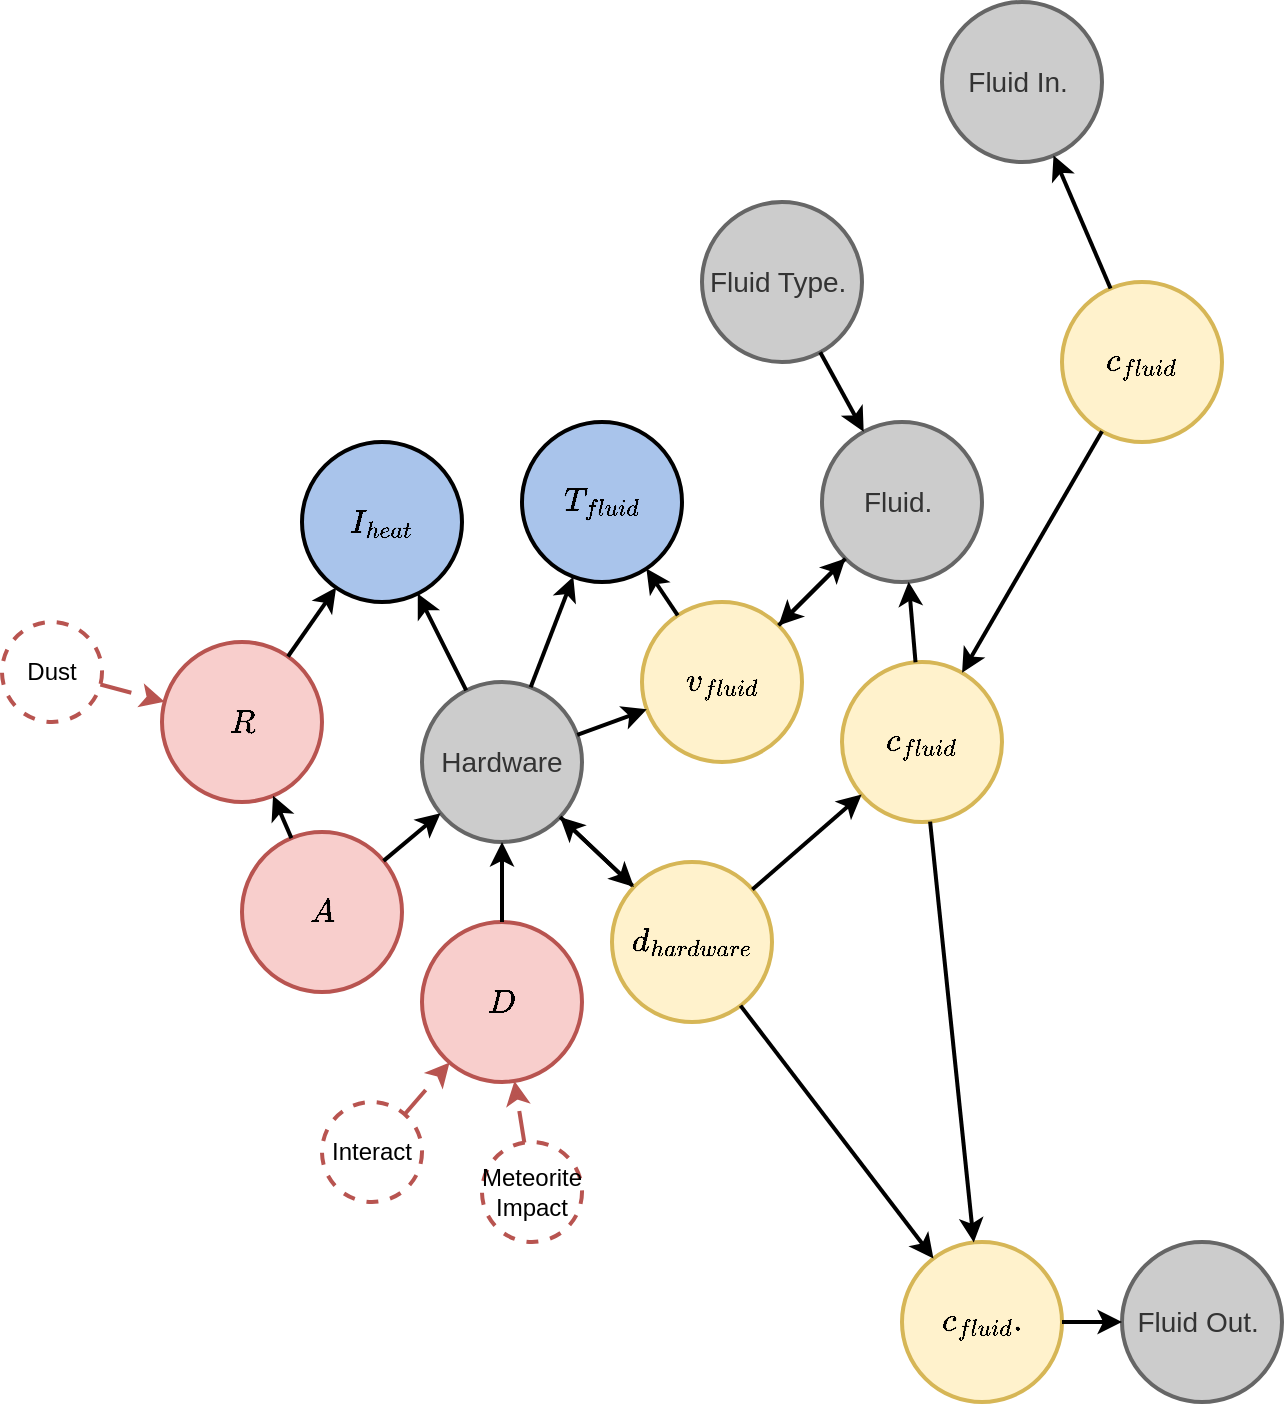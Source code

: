 <mxfile version="23.1.5" type="device" pages="2">
  <diagram name="Plumbing" id="7sMSlcKFTWAaxBciwcJ8">
    <mxGraphModel dx="-2984" dy="1785" grid="1" gridSize="10" guides="1" tooltips="1" connect="1" arrows="1" fold="1" page="1" pageScale="1" pageWidth="850" pageHeight="1100" math="1" shadow="0">
      <root>
        <mxCell id="0" />
        <mxCell id="1" parent="0" />
        <mxCell id="FftcE6DMB6aWSBSXpaDJ-1" value="&lt;font style=&quot;font-size: 14px;&quot;&gt;$$T_{fluid}$$&lt;/font&gt;" style="ellipse;whiteSpace=wrap;html=1;aspect=fixed;fillColor=#A9C4EB;strokeWidth=2;" parent="1" vertex="1">
          <mxGeometry x="4710" y="-50" width="80" height="80" as="geometry" />
        </mxCell>
        <mxCell id="FftcE6DMB6aWSBSXpaDJ-2" value="&lt;font style=&quot;font-size: 14px;&quot;&gt;Fluid.&amp;nbsp;&lt;/font&gt;" style="ellipse;whiteSpace=wrap;html=1;aspect=fixed;fillColor=#CCCCCC;strokeColor=#666666;strokeWidth=2;fontColor=#333333;" parent="1" vertex="1">
          <mxGeometry x="4860" y="-50" width="80" height="80" as="geometry" />
        </mxCell>
        <mxCell id="FftcE6DMB6aWSBSXpaDJ-4" value="&lt;font style=&quot;font-size: 14px;&quot;&gt;Hardware&lt;/font&gt;" style="ellipse;whiteSpace=wrap;html=1;aspect=fixed;fillColor=#CCCCCC;strokeColor=#666666;strokeWidth=2;fontColor=#333333;" parent="1" vertex="1">
          <mxGeometry x="4660" y="80" width="80" height="80" as="geometry" />
        </mxCell>
        <mxCell id="FftcE6DMB6aWSBSXpaDJ-5" value="&lt;font style=&quot;font-size: 14px;&quot;&gt;$$A$$&lt;/font&gt;" style="ellipse;whiteSpace=wrap;html=1;aspect=fixed;fillColor=#f8cecc;strokeColor=#b85450;strokeWidth=2;" parent="1" vertex="1">
          <mxGeometry x="4570" y="155" width="80" height="80" as="geometry" />
        </mxCell>
        <mxCell id="gaWnVtzwS3pB7L9i7UT9-1" value="" style="endArrow=classic;html=1;rounded=0;strokeWidth=2;" parent="1" source="FftcE6DMB6aWSBSXpaDJ-5" target="FftcE6DMB6aWSBSXpaDJ-4" edge="1">
          <mxGeometry width="50" height="50" relative="1" as="geometry">
            <mxPoint x="4275" y="47" as="sourcePoint" />
            <mxPoint x="4310" y="78" as="targetPoint" />
          </mxGeometry>
        </mxCell>
        <mxCell id="gaWnVtzwS3pB7L9i7UT9-2" value="" style="endArrow=classic;html=1;rounded=0;strokeWidth=2;" parent="1" source="gaWnVtzwS3pB7L9i7UT9-26" target="FftcE6DMB6aWSBSXpaDJ-4" edge="1">
          <mxGeometry width="50" height="50" relative="1" as="geometry">
            <mxPoint x="4753.519" y="180.021" as="sourcePoint" />
            <mxPoint x="4644" y="123" as="targetPoint" />
          </mxGeometry>
        </mxCell>
        <mxCell id="gaWnVtzwS3pB7L9i7UT9-3" value="" style="endArrow=classic;html=1;rounded=0;strokeWidth=2;" parent="1" source="FftcE6DMB6aWSBSXpaDJ-4" target="FftcE6DMB6aWSBSXpaDJ-1" edge="1">
          <mxGeometry width="50" height="50" relative="1" as="geometry">
            <mxPoint x="4620" y="194" as="sourcePoint" />
            <mxPoint x="4650" y="167" as="targetPoint" />
          </mxGeometry>
        </mxCell>
        <mxCell id="gaWnVtzwS3pB7L9i7UT9-6" value="&lt;font style=&quot;font-size: 12px;&quot;&gt;Meteorite Impact&lt;/font&gt;" style="ellipse;whiteSpace=wrap;html=1;aspect=fixed;strokeWidth=2;strokeColor=#b85450;fillColor=#ffffff;dashed=1;" parent="1" vertex="1">
          <mxGeometry x="4690" y="310" width="50" height="50" as="geometry" />
        </mxCell>
        <mxCell id="gaWnVtzwS3pB7L9i7UT9-7" value="Interact" style="ellipse;whiteSpace=wrap;html=1;aspect=fixed;strokeWidth=2;strokeColor=#b85450;fillColor=#ffffff;dashed=1;" parent="1" vertex="1">
          <mxGeometry x="4610" y="290" width="50" height="50" as="geometry" />
        </mxCell>
        <mxCell id="gaWnVtzwS3pB7L9i7UT9-8" value="&lt;font style=&quot;font-size: 12px;&quot;&gt;Dust&lt;/font&gt;" style="ellipse;whiteSpace=wrap;html=1;aspect=fixed;strokeWidth=2;strokeColor=#b85450;fillColor=#ffffff;dashed=1;" parent="1" vertex="1">
          <mxGeometry x="4450" y="50" width="50" height="50" as="geometry" />
        </mxCell>
        <mxCell id="gaWnVtzwS3pB7L9i7UT9-9" value="" style="endArrow=classic;html=1;rounded=0;strokeColor=#B85450;dashed=1;dashPattern=8 8;strokeWidth=2;" parent="1" source="gaWnVtzwS3pB7L9i7UT9-6" target="82Ks-iE40AwPT6a_b118-1" edge="1">
          <mxGeometry width="50" height="50" relative="1" as="geometry">
            <mxPoint x="4490" y="290" as="sourcePoint" />
            <mxPoint x="4753.535" y="239.994" as="targetPoint" />
          </mxGeometry>
        </mxCell>
        <mxCell id="gaWnVtzwS3pB7L9i7UT9-10" value="" style="endArrow=classic;html=1;rounded=0;strokeColor=#B85450;dashed=1;dashPattern=8 8;strokeWidth=2;" parent="1" source="gaWnVtzwS3pB7L9i7UT9-8" target="gaWnVtzwS3pB7L9i7UT9-12" edge="1">
          <mxGeometry width="50" height="50" relative="1" as="geometry">
            <mxPoint x="4380" y="273" as="sourcePoint" />
            <mxPoint x="4406" y="250" as="targetPoint" />
          </mxGeometry>
        </mxCell>
        <mxCell id="gaWnVtzwS3pB7L9i7UT9-12" value="&lt;font style=&quot;font-size: 14px;&quot;&gt;$$R$$&lt;/font&gt;" style="ellipse;whiteSpace=wrap;html=1;aspect=fixed;fillColor=#f8cecc;strokeColor=#b85450;strokeWidth=2;" parent="1" vertex="1">
          <mxGeometry x="4530" y="60" width="80" height="80" as="geometry" />
        </mxCell>
        <mxCell id="gaWnVtzwS3pB7L9i7UT9-13" value="" style="endArrow=classic;html=1;rounded=0;strokeColor=#B85450;dashed=1;dashPattern=8 8;strokeWidth=2;" parent="1" source="gaWnVtzwS3pB7L9i7UT9-7" target="82Ks-iE40AwPT6a_b118-1" edge="1">
          <mxGeometry width="50" height="50" relative="1" as="geometry">
            <mxPoint x="4159" y="121" as="sourcePoint" />
            <mxPoint x="4781.903" y="249.955" as="targetPoint" />
          </mxGeometry>
        </mxCell>
        <mxCell id="gaWnVtzwS3pB7L9i7UT9-19" value="&lt;font style=&quot;font-size: 14px;&quot;&gt;Fluid Out.&amp;nbsp;&lt;/font&gt;" style="ellipse;whiteSpace=wrap;html=1;aspect=fixed;fillColor=#CCCCCC;strokeColor=#666666;strokeWidth=2;fontColor=#333333;" parent="1" vertex="1">
          <mxGeometry x="5010" y="360" width="80" height="80" as="geometry" />
        </mxCell>
        <mxCell id="gaWnVtzwS3pB7L9i7UT9-22" value="&lt;font style=&quot;font-size: 14px;&quot;&gt;$$I_{heat}$$&lt;/font&gt;" style="ellipse;whiteSpace=wrap;html=1;aspect=fixed;fillColor=#A9C4EB;strokeWidth=2;" parent="1" vertex="1">
          <mxGeometry x="4600" y="-40" width="80" height="80" as="geometry" />
        </mxCell>
        <mxCell id="gaWnVtzwS3pB7L9i7UT9-23" value="" style="endArrow=classic;html=1;rounded=0;strokeWidth=2;" parent="1" source="FftcE6DMB6aWSBSXpaDJ-4" target="gaWnVtzwS3pB7L9i7UT9-22" edge="1">
          <mxGeometry width="50" height="50" relative="1" as="geometry">
            <mxPoint x="4698" y="104" as="sourcePoint" />
            <mxPoint x="4732" y="36" as="targetPoint" />
          </mxGeometry>
        </mxCell>
        <mxCell id="gaWnVtzwS3pB7L9i7UT9-24" value="" style="endArrow=classic;html=1;rounded=0;strokeWidth=2;" parent="1" source="FftcE6DMB6aWSBSXpaDJ-5" target="gaWnVtzwS3pB7L9i7UT9-12" edge="1">
          <mxGeometry width="50" height="50" relative="1" as="geometry">
            <mxPoint x="4749" y="195" as="sourcePoint" />
            <mxPoint x="4711" y="165" as="targetPoint" />
          </mxGeometry>
        </mxCell>
        <mxCell id="gaWnVtzwS3pB7L9i7UT9-25" value="" style="endArrow=classic;html=1;rounded=0;strokeWidth=2;" parent="1" source="gaWnVtzwS3pB7L9i7UT9-12" target="gaWnVtzwS3pB7L9i7UT9-22" edge="1">
          <mxGeometry width="50" height="50" relative="1" as="geometry">
            <mxPoint x="4744" y="238" as="sourcePoint" />
            <mxPoint x="4716" y="252" as="targetPoint" />
          </mxGeometry>
        </mxCell>
        <mxCell id="gaWnVtzwS3pB7L9i7UT9-26" value="&lt;font style=&quot;font-size: 14px;&quot;&gt;$$d_{hardware}$$&lt;/font&gt;" style="ellipse;whiteSpace=wrap;html=1;aspect=fixed;strokeWidth=2;strokeColor=#d6b656;fillColor=#fff2cc;direction=south;rotation=0;" parent="1" vertex="1">
          <mxGeometry x="4755" y="170" width="80" height="80" as="geometry" />
        </mxCell>
        <mxCell id="gaWnVtzwS3pB7L9i7UT9-27" value="&lt;font style=&quot;font-size: 14px;&quot;&gt;$$c_{fluid}$$&lt;/font&gt;" style="ellipse;whiteSpace=wrap;html=1;aspect=fixed;strokeWidth=2;strokeColor=#d6b656;fillColor=#fff2cc;direction=south;rotation=0;" parent="1" vertex="1">
          <mxGeometry x="4870" y="70" width="80" height="80" as="geometry" />
        </mxCell>
        <mxCell id="gaWnVtzwS3pB7L9i7UT9-28" value="" style="endArrow=classic;html=1;rounded=0;strokeWidth=2;" parent="1" source="gaWnVtzwS3pB7L9i7UT9-27" target="FftcE6DMB6aWSBSXpaDJ-2" edge="1">
          <mxGeometry width="50" height="50" relative="1" as="geometry">
            <mxPoint x="4764" y="190" as="sourcePoint" />
            <mxPoint x="4737" y="160" as="targetPoint" />
          </mxGeometry>
        </mxCell>
        <mxCell id="gaWnVtzwS3pB7L9i7UT9-29" value="&lt;font style=&quot;font-size: 14px;&quot;&gt;$$c_{fluid}.$$&lt;/font&gt;" style="ellipse;whiteSpace=wrap;html=1;aspect=fixed;strokeWidth=2;strokeColor=#d6b656;fillColor=#fff2cc;direction=south;rotation=0;" parent="1" vertex="1">
          <mxGeometry x="4900" y="360" width="80" height="80" as="geometry" />
        </mxCell>
        <mxCell id="gaWnVtzwS3pB7L9i7UT9-31" value="&lt;font style=&quot;font-size: 14px;&quot;&gt;$$v_{fluid}$$&lt;/font&gt;" style="ellipse;whiteSpace=wrap;html=1;aspect=fixed;strokeWidth=2;strokeColor=#d6b656;fillColor=#fff2cc;direction=south;rotation=0;" parent="1" vertex="1">
          <mxGeometry x="4770" y="40" width="80" height="80" as="geometry" />
        </mxCell>
        <mxCell id="gaWnVtzwS3pB7L9i7UT9-32" value="" style="endArrow=classic;html=1;rounded=0;strokeWidth=2;" parent="1" source="gaWnVtzwS3pB7L9i7UT9-31" target="FftcE6DMB6aWSBSXpaDJ-1" edge="1">
          <mxGeometry width="50" height="50" relative="1" as="geometry">
            <mxPoint x="4858" y="86" as="sourcePoint" />
            <mxPoint x="4892" y="74" as="targetPoint" />
          </mxGeometry>
        </mxCell>
        <mxCell id="gaWnVtzwS3pB7L9i7UT9-33" value="" style="endArrow=classic;html=1;rounded=0;strokeWidth=2;" parent="1" source="gaWnVtzwS3pB7L9i7UT9-26" target="gaWnVtzwS3pB7L9i7UT9-29" edge="1">
          <mxGeometry width="50" height="50" relative="1" as="geometry">
            <mxPoint x="4764" y="190" as="sourcePoint" />
            <mxPoint x="4737" y="160" as="targetPoint" />
          </mxGeometry>
        </mxCell>
        <mxCell id="gaWnVtzwS3pB7L9i7UT9-34" value="" style="endArrow=classic;html=1;rounded=0;strokeWidth=2;" parent="1" source="gaWnVtzwS3pB7L9i7UT9-29" target="gaWnVtzwS3pB7L9i7UT9-19" edge="1">
          <mxGeometry width="50" height="50" relative="1" as="geometry">
            <mxPoint x="4821" y="245" as="sourcePoint" />
            <mxPoint x="4969" y="365" as="targetPoint" />
          </mxGeometry>
        </mxCell>
        <mxCell id="gaWnVtzwS3pB7L9i7UT9-35" value="&lt;span style=&quot;font-size: 14px;&quot;&gt;Fluid Type.&amp;nbsp;&lt;/span&gt;" style="ellipse;whiteSpace=wrap;html=1;aspect=fixed;fillColor=#CCCCCC;strokeColor=#666666;strokeWidth=2;fontColor=#333333;" parent="1" vertex="1">
          <mxGeometry x="4800" y="-160" width="80" height="80" as="geometry" />
        </mxCell>
        <mxCell id="gaWnVtzwS3pB7L9i7UT9-36" value="" style="endArrow=classic;html=1;rounded=0;strokeWidth=2;" parent="1" source="gaWnVtzwS3pB7L9i7UT9-35" target="FftcE6DMB6aWSBSXpaDJ-2" edge="1">
          <mxGeometry width="50" height="50" relative="1" as="geometry">
            <mxPoint x="4858" y="86" as="sourcePoint" />
            <mxPoint x="4892" y="74" as="targetPoint" />
          </mxGeometry>
        </mxCell>
        <mxCell id="gaWnVtzwS3pB7L9i7UT9-37" value="&lt;font style=&quot;font-size: 14px;&quot;&gt;Fluid In.&amp;nbsp;&lt;/font&gt;" style="ellipse;whiteSpace=wrap;html=1;aspect=fixed;fillColor=#CCCCCC;strokeColor=#666666;strokeWidth=2;fontColor=#333333;" parent="1" vertex="1">
          <mxGeometry x="4920" y="-260" width="80" height="80" as="geometry" />
        </mxCell>
        <mxCell id="gaWnVtzwS3pB7L9i7UT9-38" value="" style="endArrow=classic;html=1;rounded=0;strokeWidth=2;" parent="1" source="FftcE6DMB6aWSBSXpaDJ-4" target="gaWnVtzwS3pB7L9i7UT9-31" edge="1">
          <mxGeometry width="50" height="50" relative="1" as="geometry">
            <mxPoint x="4764" y="190" as="sourcePoint" />
            <mxPoint x="4737" y="160" as="targetPoint" />
          </mxGeometry>
        </mxCell>
        <mxCell id="gaWnVtzwS3pB7L9i7UT9-39" value="" style="endArrow=classic;html=1;rounded=0;strokeWidth=2;" parent="1" source="gaWnVtzwS3pB7L9i7UT9-27" target="gaWnVtzwS3pB7L9i7UT9-29" edge="1">
          <mxGeometry width="50" height="50" relative="1" as="geometry">
            <mxPoint x="4812" y="253" as="sourcePoint" />
            <mxPoint x="4908" y="397" as="targetPoint" />
          </mxGeometry>
        </mxCell>
        <mxCell id="gaWnVtzwS3pB7L9i7UT9-40" value="" style="endArrow=classic;html=1;rounded=0;strokeWidth=2;" parent="1" source="gaWnVtzwS3pB7L9i7UT9-26" target="gaWnVtzwS3pB7L9i7UT9-27" edge="1">
          <mxGeometry width="50" height="50" relative="1" as="geometry">
            <mxPoint x="4812" y="253" as="sourcePoint" />
            <mxPoint x="4908" y="397" as="targetPoint" />
          </mxGeometry>
        </mxCell>
        <mxCell id="gaWnVtzwS3pB7L9i7UT9-44" value="" style="endArrow=classic;html=1;rounded=0;strokeWidth=2;" parent="1" source="gaWnVtzwS3pB7L9i7UT9-31" target="FftcE6DMB6aWSBSXpaDJ-2" edge="1">
          <mxGeometry width="50" height="50" relative="1" as="geometry">
            <mxPoint x="4825" y="201" as="sourcePoint" />
            <mxPoint x="4935" y="139" as="targetPoint" />
          </mxGeometry>
        </mxCell>
        <mxCell id="gaWnVtzwS3pB7L9i7UT9-45" value="" style="endArrow=classic;html=1;rounded=0;strokeWidth=2;" parent="1" source="FftcE6DMB6aWSBSXpaDJ-2" target="gaWnVtzwS3pB7L9i7UT9-31" edge="1">
          <mxGeometry width="50" height="50" relative="1" as="geometry">
            <mxPoint x="4891" y="60" as="sourcePoint" />
            <mxPoint x="4929" y="30" as="targetPoint" />
          </mxGeometry>
        </mxCell>
        <mxCell id="gaWnVtzwS3pB7L9i7UT9-46" value="&lt;font style=&quot;font-size: 14px;&quot;&gt;$$c_{fluid}$$&lt;/font&gt;" style="ellipse;whiteSpace=wrap;html=1;aspect=fixed;strokeWidth=2;strokeColor=#d6b656;fillColor=#fff2cc;direction=south;rotation=0;" parent="1" vertex="1">
          <mxGeometry x="4980" y="-120" width="80" height="80" as="geometry" />
        </mxCell>
        <mxCell id="gaWnVtzwS3pB7L9i7UT9-47" value="" style="endArrow=classic;html=1;rounded=0;strokeWidth=2;" parent="1" source="gaWnVtzwS3pB7L9i7UT9-46" target="gaWnVtzwS3pB7L9i7UT9-37" edge="1">
          <mxGeometry width="50" height="50" relative="1" as="geometry">
            <mxPoint x="5026" y="48" as="sourcePoint" />
            <mxPoint x="4994" y="27" as="targetPoint" />
          </mxGeometry>
        </mxCell>
        <mxCell id="gaWnVtzwS3pB7L9i7UT9-48" value="" style="endArrow=classic;html=1;rounded=0;strokeWidth=2;" parent="1" source="gaWnVtzwS3pB7L9i7UT9-46" target="gaWnVtzwS3pB7L9i7UT9-27" edge="1">
          <mxGeometry width="50" height="50" relative="1" as="geometry">
            <mxPoint x="5026" y="48" as="sourcePoint" />
            <mxPoint x="4994" y="27" as="targetPoint" />
          </mxGeometry>
        </mxCell>
        <mxCell id="82Ks-iE40AwPT6a_b118-1" value="&lt;font style=&quot;font-size: 14px;&quot;&gt;$$D$$&lt;/font&gt;" style="ellipse;whiteSpace=wrap;html=1;aspect=fixed;fillColor=#f8cecc;strokeColor=#b85450;strokeWidth=2;" parent="1" vertex="1">
          <mxGeometry x="4660" y="200" width="80" height="80" as="geometry" />
        </mxCell>
        <mxCell id="82Ks-iE40AwPT6a_b118-2" value="" style="endArrow=classic;html=1;rounded=0;strokeWidth=2;" parent="1" source="82Ks-iE40AwPT6a_b118-1" target="FftcE6DMB6aWSBSXpaDJ-4" edge="1">
          <mxGeometry width="50" height="50" relative="1" as="geometry">
            <mxPoint x="4651" y="179" as="sourcePoint" />
            <mxPoint x="4679" y="156" as="targetPoint" />
          </mxGeometry>
        </mxCell>
        <mxCell id="82Ks-iE40AwPT6a_b118-3" value="" style="endArrow=classic;html=1;rounded=0;strokeWidth=2;" parent="1" source="FftcE6DMB6aWSBSXpaDJ-4" target="gaWnVtzwS3pB7L9i7UT9-26" edge="1">
          <mxGeometry width="50" height="50" relative="1" as="geometry">
            <mxPoint x="4776" y="192" as="sourcePoint" />
            <mxPoint x="4739" y="158" as="targetPoint" />
          </mxGeometry>
        </mxCell>
      </root>
    </mxGraphModel>
  </diagram>
  <diagram id="TJVPVDD8ljnrVTAaZ7XX" name="Plumbing - C">
    <mxGraphModel dx="-2134" dy="1785" grid="1" gridSize="10" guides="1" tooltips="1" connect="1" arrows="1" fold="1" page="1" pageScale="1" pageWidth="850" pageHeight="1100" math="1" shadow="0">
      <root>
        <mxCell id="0" />
        <mxCell id="1" parent="0" />
        <mxCell id="kQ5ZEiQ54QHS7l4SqL9H-1" value="" style="ellipse;whiteSpace=wrap;html=1;strokeWidth=3;" parent="1" vertex="1">
          <mxGeometry x="4762" y="-765" width="320" height="320" as="geometry" />
        </mxCell>
        <mxCell id="3dpQ6wxOrRNcBmXLxJ7D-8" value="" style="ellipse;whiteSpace=wrap;html=1;strokeWidth=3;" parent="1" vertex="1">
          <mxGeometry x="4720" y="-300" width="340" height="180" as="geometry" />
        </mxCell>
        <mxCell id="3dpQ6wxOrRNcBmXLxJ7D-4" value="" style="ellipse;whiteSpace=wrap;html=1;strokeWidth=3;" parent="1" vertex="1">
          <mxGeometry x="4760" y="-1040" width="260" height="190" as="geometry" />
        </mxCell>
        <mxCell id="3dpQ6wxOrRNcBmXLxJ7D-1" value="" style="ellipse;whiteSpace=wrap;html=1;strokeWidth=3;" parent="1" vertex="1">
          <mxGeometry x="4298.7" y="-820" width="481.3" height="492" as="geometry" />
        </mxCell>
        <mxCell id="UziSTNWapcWcfhFmcW15-1" value="&lt;div style=&quot;text-align: center;&quot;&gt;&lt;font style=&quot;font-size: 48px;&quot;&gt;Plumbing and Elements&amp;nbsp;&lt;/font&gt;&lt;/div&gt;" style="text;whiteSpace=wrap;html=1;fillColor=none;" parent="1" vertex="1">
          <mxGeometry x="4245" y="-1010" width="155" height="40" as="geometry" />
        </mxCell>
        <mxCell id="sWIUoSDfHUb3VbVr98UF-1" value="&lt;font style=&quot;font-size: 14px;&quot;&gt;$$C_{fluid}$$&lt;/font&gt;" style="ellipse;whiteSpace=wrap;html=1;aspect=fixed;fillColor=#A9C4EB;strokeWidth=2;" parent="1" vertex="1">
          <mxGeometry x="4580" y="-760" width="80" height="80" as="geometry" />
        </mxCell>
        <mxCell id="sWIUoSDfHUb3VbVr98UF-2" value="&lt;font style=&quot;font-size: 14px;&quot;&gt;Fluid.&amp;nbsp;&lt;/font&gt;" style="ellipse;whiteSpace=wrap;html=1;aspect=fixed;fillColor=#CCCCCC;strokeColor=#666666;strokeWidth=2;fontColor=#333333;" parent="1" vertex="1">
          <mxGeometry x="4880" y="-690" width="80" height="80" as="geometry" />
        </mxCell>
        <mxCell id="sWIUoSDfHUb3VbVr98UF-3" value="&lt;font style=&quot;font-size: 14px;&quot;&gt;Hardware&lt;/font&gt;" style="ellipse;whiteSpace=wrap;html=1;aspect=fixed;fillColor=#CCCCCC;strokeColor=#666666;strokeWidth=2;fontColor=#333333;" parent="1" vertex="1">
          <mxGeometry x="4530" y="-630" width="80" height="80" as="geometry" />
        </mxCell>
        <mxCell id="sWIUoSDfHUb3VbVr98UF-4" value="&lt;font style=&quot;font-size: 14px;&quot;&gt;$$A$$&lt;/font&gt;" style="ellipse;whiteSpace=wrap;html=1;aspect=fixed;fillColor=#f8cecc;strokeColor=#b85450;strokeWidth=2;" parent="1" vertex="1">
          <mxGeometry x="4450" y="-550" width="80" height="80" as="geometry" />
        </mxCell>
        <mxCell id="sWIUoSDfHUb3VbVr98UF-5" value="" style="endArrow=classic;html=1;rounded=0;strokeWidth=2;" parent="1" source="sWIUoSDfHUb3VbVr98UF-4" target="sWIUoSDfHUb3VbVr98UF-3" edge="1">
          <mxGeometry width="50" height="50" relative="1" as="geometry">
            <mxPoint x="4145" y="-663" as="sourcePoint" />
            <mxPoint x="4180" y="-632" as="targetPoint" />
          </mxGeometry>
        </mxCell>
        <mxCell id="sWIUoSDfHUb3VbVr98UF-7" value="" style="endArrow=classic;html=1;rounded=0;strokeWidth=2;" parent="1" source="sWIUoSDfHUb3VbVr98UF-3" target="sWIUoSDfHUb3VbVr98UF-1" edge="1">
          <mxGeometry width="50" height="50" relative="1" as="geometry">
            <mxPoint x="4490" y="-516" as="sourcePoint" />
            <mxPoint x="4520" y="-543" as="targetPoint" />
          </mxGeometry>
        </mxCell>
        <mxCell id="sWIUoSDfHUb3VbVr98UF-8" value="&lt;font style=&quot;font-size: 12px;&quot;&gt;Meteorite Impact&lt;/font&gt;" style="ellipse;whiteSpace=wrap;html=1;aspect=fixed;strokeWidth=2;strokeColor=#b85450;fillColor=#ffffff;dashed=1;" parent="1" vertex="1">
          <mxGeometry x="4485" y="-440" width="50" height="50" as="geometry" />
        </mxCell>
        <mxCell id="sWIUoSDfHUb3VbVr98UF-9" value="Interact" style="ellipse;whiteSpace=wrap;html=1;aspect=fixed;strokeWidth=2;strokeColor=#b85450;fillColor=#ffffff;dashed=1;" parent="1" vertex="1">
          <mxGeometry x="4580" y="-420" width="50" height="50" as="geometry" />
        </mxCell>
        <mxCell id="sWIUoSDfHUb3VbVr98UF-10" value="&lt;font style=&quot;font-size: 12px;&quot;&gt;Dust&lt;/font&gt;" style="ellipse;whiteSpace=wrap;html=1;aspect=fixed;strokeWidth=2;strokeColor=#b85450;fillColor=#ffffff;dashed=1;" parent="1" vertex="1">
          <mxGeometry x="4320" y="-660" width="50" height="50" as="geometry" />
        </mxCell>
        <mxCell id="sWIUoSDfHUb3VbVr98UF-11" value="" style="endArrow=classic;html=1;rounded=0;strokeColor=#B85450;dashed=1;dashPattern=8 8;strokeWidth=2;" parent="1" source="sWIUoSDfHUb3VbVr98UF-8" target="FqJvsvxV1acr7ylTc6lh-3" edge="1">
          <mxGeometry width="50" height="50" relative="1" as="geometry">
            <mxPoint x="4360" y="-420" as="sourcePoint" />
            <mxPoint x="4623.535" y="-470.006" as="targetPoint" />
          </mxGeometry>
        </mxCell>
        <mxCell id="sWIUoSDfHUb3VbVr98UF-12" value="" style="endArrow=classic;html=1;rounded=0;strokeColor=#B85450;dashed=1;dashPattern=8 8;strokeWidth=2;" parent="1" source="sWIUoSDfHUb3VbVr98UF-10" target="sWIUoSDfHUb3VbVr98UF-13" edge="1">
          <mxGeometry width="50" height="50" relative="1" as="geometry">
            <mxPoint x="4250" y="-437" as="sourcePoint" />
            <mxPoint x="4276" y="-460" as="targetPoint" />
          </mxGeometry>
        </mxCell>
        <mxCell id="sWIUoSDfHUb3VbVr98UF-13" value="&lt;font style=&quot;font-size: 14px;&quot;&gt;$$R$$&lt;/font&gt;" style="ellipse;whiteSpace=wrap;html=1;aspect=fixed;fillColor=#f8cecc;strokeColor=#b85450;strokeWidth=2;" parent="1" vertex="1">
          <mxGeometry x="4400" y="-650" width="80" height="80" as="geometry" />
        </mxCell>
        <mxCell id="sWIUoSDfHUb3VbVr98UF-14" value="" style="endArrow=classic;html=1;rounded=0;strokeColor=#B85450;dashed=1;dashPattern=8 8;strokeWidth=2;" parent="1" source="sWIUoSDfHUb3VbVr98UF-9" target="FqJvsvxV1acr7ylTc6lh-3" edge="1">
          <mxGeometry width="50" height="50" relative="1" as="geometry">
            <mxPoint x="4029" y="-589" as="sourcePoint" />
            <mxPoint x="4651.903" y="-460.045" as="targetPoint" />
          </mxGeometry>
        </mxCell>
        <mxCell id="sWIUoSDfHUb3VbVr98UF-15" value="&lt;font style=&quot;font-size: 14px;&quot;&gt;Fluid Out.&amp;nbsp;&lt;/font&gt;" style="ellipse;whiteSpace=wrap;html=1;aspect=fixed;fillColor=#CCCCCC;strokeColor=#666666;strokeWidth=2;fontColor=#333333;" parent="1" vertex="1">
          <mxGeometry x="4900" y="-250" width="80" height="80" as="geometry" />
        </mxCell>
        <mxCell id="sWIUoSDfHUb3VbVr98UF-16" value="&lt;font style=&quot;font-size: 14px;&quot;&gt;$$I_{heat}$$&lt;/font&gt;" style="ellipse;whiteSpace=wrap;html=1;aspect=fixed;fillColor=#A9C4EB;strokeWidth=2;" parent="1" vertex="1">
          <mxGeometry x="4470" y="-750" width="80" height="80" as="geometry" />
        </mxCell>
        <mxCell id="sWIUoSDfHUb3VbVr98UF-17" value="" style="endArrow=classic;html=1;rounded=0;strokeWidth=2;" parent="1" source="sWIUoSDfHUb3VbVr98UF-3" target="sWIUoSDfHUb3VbVr98UF-16" edge="1">
          <mxGeometry width="50" height="50" relative="1" as="geometry">
            <mxPoint x="4568" y="-606" as="sourcePoint" />
            <mxPoint x="4602" y="-674" as="targetPoint" />
          </mxGeometry>
        </mxCell>
        <mxCell id="sWIUoSDfHUb3VbVr98UF-18" value="" style="endArrow=classic;html=1;rounded=0;strokeWidth=2;" parent="1" source="sWIUoSDfHUb3VbVr98UF-4" target="sWIUoSDfHUb3VbVr98UF-13" edge="1">
          <mxGeometry width="50" height="50" relative="1" as="geometry">
            <mxPoint x="4619" y="-515" as="sourcePoint" />
            <mxPoint x="4581" y="-545" as="targetPoint" />
          </mxGeometry>
        </mxCell>
        <mxCell id="sWIUoSDfHUb3VbVr98UF-19" value="" style="endArrow=classic;html=1;rounded=0;strokeWidth=2;" parent="1" source="sWIUoSDfHUb3VbVr98UF-13" target="sWIUoSDfHUb3VbVr98UF-16" edge="1">
          <mxGeometry width="50" height="50" relative="1" as="geometry">
            <mxPoint x="4614" y="-472" as="sourcePoint" />
            <mxPoint x="4586" y="-458" as="targetPoint" />
          </mxGeometry>
        </mxCell>
        <mxCell id="sWIUoSDfHUb3VbVr98UF-21" value="&lt;font style=&quot;font-size: 14px;&quot;&gt;$$c_{fluid}$$&lt;/font&gt;" style="ellipse;whiteSpace=wrap;html=1;aspect=fixed;strokeWidth=2;strokeColor=#d6b656;fillColor=#fff2cc;direction=south;rotation=0;" parent="1" vertex="1">
          <mxGeometry x="4940" y="-540" width="80" height="80" as="geometry" />
        </mxCell>
        <mxCell id="sWIUoSDfHUb3VbVr98UF-22" value="" style="endArrow=classic;html=1;rounded=0;strokeWidth=2;" parent="1" source="sWIUoSDfHUb3VbVr98UF-21" target="sWIUoSDfHUb3VbVr98UF-2" edge="1">
          <mxGeometry width="50" height="50" relative="1" as="geometry">
            <mxPoint x="4634" y="-520" as="sourcePoint" />
            <mxPoint x="4607" y="-550" as="targetPoint" />
          </mxGeometry>
        </mxCell>
        <mxCell id="sWIUoSDfHUb3VbVr98UF-23" value="&lt;font style=&quot;font-size: 14px;&quot;&gt;$$c_{fluid}.$$&lt;/font&gt;" style="ellipse;whiteSpace=wrap;html=1;aspect=fixed;strokeWidth=2;strokeColor=#d6b656;fillColor=#fff2cc;direction=south;rotation=0;" parent="1" vertex="1">
          <mxGeometry x="4780" y="-250" width="80" height="80" as="geometry" />
        </mxCell>
        <mxCell id="sWIUoSDfHUb3VbVr98UF-24" value="&lt;font style=&quot;font-size: 14px;&quot;&gt;$$v_{fluid}$$&lt;/font&gt;" style="ellipse;whiteSpace=wrap;html=1;aspect=fixed;strokeWidth=2;strokeColor=#d6b656;fillColor=#fff2cc;direction=south;rotation=0;" parent="1" vertex="1">
          <mxGeometry x="4840" y="-590" width="80" height="80" as="geometry" />
        </mxCell>
        <mxCell id="sWIUoSDfHUb3VbVr98UF-27" value="" style="endArrow=classic;html=1;rounded=0;strokeWidth=2;" parent="1" source="sWIUoSDfHUb3VbVr98UF-23" target="sWIUoSDfHUb3VbVr98UF-15" edge="1">
          <mxGeometry width="50" height="50" relative="1" as="geometry">
            <mxPoint x="4691" y="-465" as="sourcePoint" />
            <mxPoint x="4839" y="-345" as="targetPoint" />
          </mxGeometry>
        </mxCell>
        <mxCell id="sWIUoSDfHUb3VbVr98UF-28" value="&lt;span style=&quot;font-size: 14px;&quot;&gt;Fluid Type.&amp;nbsp;&lt;/span&gt;" style="ellipse;whiteSpace=wrap;html=1;aspect=fixed;fillColor=#CCCCCC;strokeColor=#666666;strokeWidth=2;fontColor=#333333;" parent="1" vertex="1">
          <mxGeometry x="4780" y="-700" width="80" height="80" as="geometry" />
        </mxCell>
        <mxCell id="sWIUoSDfHUb3VbVr98UF-29" value="" style="endArrow=classic;html=1;rounded=0;strokeWidth=2;" parent="1" source="sWIUoSDfHUb3VbVr98UF-28" target="sWIUoSDfHUb3VbVr98UF-2" edge="1">
          <mxGeometry width="50" height="50" relative="1" as="geometry">
            <mxPoint x="4728" y="-624" as="sourcePoint" />
            <mxPoint x="4762" y="-636" as="targetPoint" />
          </mxGeometry>
        </mxCell>
        <mxCell id="sWIUoSDfHUb3VbVr98UF-30" value="&lt;font style=&quot;font-size: 14px;&quot;&gt;Fluid In.&amp;nbsp;&lt;/font&gt;" style="ellipse;whiteSpace=wrap;html=1;aspect=fixed;fillColor=#CCCCCC;strokeColor=#666666;strokeWidth=2;fontColor=#333333;" parent="1" vertex="1">
          <mxGeometry x="4800" y="-1020" width="80" height="80" as="geometry" />
        </mxCell>
        <mxCell id="sWIUoSDfHUb3VbVr98UF-31" value="" style="endArrow=classic;html=1;rounded=0;strokeWidth=2;" parent="1" source="sWIUoSDfHUb3VbVr98UF-3" target="sWIUoSDfHUb3VbVr98UF-24" edge="1">
          <mxGeometry width="50" height="50" relative="1" as="geometry">
            <mxPoint x="4634" y="-520" as="sourcePoint" />
            <mxPoint x="4607" y="-550" as="targetPoint" />
          </mxGeometry>
        </mxCell>
        <mxCell id="sWIUoSDfHUb3VbVr98UF-32" value="" style="endArrow=classic;html=1;rounded=0;strokeWidth=2;" parent="1" source="sWIUoSDfHUb3VbVr98UF-21" target="sWIUoSDfHUb3VbVr98UF-23" edge="1">
          <mxGeometry width="50" height="50" relative="1" as="geometry">
            <mxPoint x="4682" y="-457" as="sourcePoint" />
            <mxPoint x="4778" y="-313" as="targetPoint" />
          </mxGeometry>
        </mxCell>
        <mxCell id="sWIUoSDfHUb3VbVr98UF-33" value="" style="endArrow=classic;html=1;rounded=0;strokeWidth=2;" parent="1" source="sWIUoSDfHUb3VbVr98UF-3" target="sWIUoSDfHUb3VbVr98UF-23" edge="1">
          <mxGeometry width="50" height="50" relative="1" as="geometry">
            <mxPoint x="4705" y="-500" as="sourcePoint" />
            <mxPoint x="4778" y="-313" as="targetPoint" />
          </mxGeometry>
        </mxCell>
        <mxCell id="sWIUoSDfHUb3VbVr98UF-34" value="" style="endArrow=classic;html=1;rounded=0;strokeWidth=2;" parent="1" source="sWIUoSDfHUb3VbVr98UF-24" target="sWIUoSDfHUb3VbVr98UF-2" edge="1">
          <mxGeometry width="50" height="50" relative="1" as="geometry">
            <mxPoint x="4695" y="-509" as="sourcePoint" />
            <mxPoint x="4805" y="-571" as="targetPoint" />
          </mxGeometry>
        </mxCell>
        <mxCell id="sWIUoSDfHUb3VbVr98UF-35" value="" style="endArrow=classic;html=1;rounded=0;strokeWidth=2;" parent="1" source="sWIUoSDfHUb3VbVr98UF-2" target="sWIUoSDfHUb3VbVr98UF-24" edge="1">
          <mxGeometry width="50" height="50" relative="1" as="geometry">
            <mxPoint x="4761" y="-650" as="sourcePoint" />
            <mxPoint x="4799" y="-680" as="targetPoint" />
          </mxGeometry>
        </mxCell>
        <mxCell id="sWIUoSDfHUb3VbVr98UF-36" value="&lt;font style=&quot;font-size: 14px;&quot;&gt;$$c_{fluid}$$&lt;/font&gt;" style="ellipse;whiteSpace=wrap;html=1;aspect=fixed;strokeWidth=2;strokeColor=#d6b656;fillColor=#fff2cc;direction=south;rotation=0;" parent="1" vertex="1">
          <mxGeometry x="4920" y="-980" width="80" height="80" as="geometry" />
        </mxCell>
        <mxCell id="sWIUoSDfHUb3VbVr98UF-37" value="" style="endArrow=classic;html=1;rounded=0;strokeWidth=2;" parent="1" source="sWIUoSDfHUb3VbVr98UF-36" target="sWIUoSDfHUb3VbVr98UF-30" edge="1">
          <mxGeometry width="50" height="50" relative="1" as="geometry">
            <mxPoint x="4896" y="-662" as="sourcePoint" />
            <mxPoint x="4864" y="-683" as="targetPoint" />
          </mxGeometry>
        </mxCell>
        <mxCell id="sWIUoSDfHUb3VbVr98UF-38" value="" style="endArrow=classic;html=1;rounded=0;strokeWidth=2;" parent="1" source="sWIUoSDfHUb3VbVr98UF-36" target="sWIUoSDfHUb3VbVr98UF-21" edge="1">
          <mxGeometry width="50" height="50" relative="1" as="geometry">
            <mxPoint x="4896" y="-662" as="sourcePoint" />
            <mxPoint x="4864" y="-683" as="targetPoint" />
          </mxGeometry>
        </mxCell>
        <mxCell id="3dpQ6wxOrRNcBmXLxJ7D-5" value="&lt;div style=&quot;text-align: center;&quot;&gt;&lt;font style=&quot;font-size: 48px;&quot;&gt;Fluid In&amp;nbsp;&lt;/font&gt;&lt;/div&gt;" style="text;whiteSpace=wrap;html=1;fillColor=none;" parent="1" vertex="1">
          <mxGeometry x="4850" y="-1100" width="155" height="40" as="geometry" />
        </mxCell>
        <mxCell id="3dpQ6wxOrRNcBmXLxJ7D-11" value="&lt;div style=&quot;text-align: center;&quot;&gt;&lt;font style=&quot;font-size: 48px;&quot;&gt;Fluid Out&amp;nbsp;&lt;/font&gt;&lt;/div&gt;" style="text;whiteSpace=wrap;html=1;fillColor=none;" parent="1" vertex="1">
          <mxGeometry x="4740" y="-160" width="155" height="40" as="geometry" />
        </mxCell>
        <mxCell id="FqJvsvxV1acr7ylTc6lh-3" value="&lt;font style=&quot;font-size: 14px;&quot;&gt;$$D$$&lt;/font&gt;" style="ellipse;whiteSpace=wrap;html=1;aspect=fixed;fillColor=#f8cecc;strokeColor=#b85450;strokeWidth=2;" parent="1" vertex="1">
          <mxGeometry x="4535" y="-520" width="80" height="80" as="geometry" />
        </mxCell>
        <mxCell id="FqJvsvxV1acr7ylTc6lh-4" value="" style="endArrow=classic;html=1;rounded=0;strokeWidth=2;" parent="1" source="FqJvsvxV1acr7ylTc6lh-3" target="sWIUoSDfHUb3VbVr98UF-3" edge="1">
          <mxGeometry width="50" height="50" relative="1" as="geometry">
            <mxPoint x="4521" y="-161" as="sourcePoint" />
            <mxPoint x="4570" y="-180" as="targetPoint" />
          </mxGeometry>
        </mxCell>
        <mxCell id="kQ5ZEiQ54QHS7l4SqL9H-2" value="&lt;div style=&quot;text-align: center;&quot;&gt;&lt;font style=&quot;font-size: 48px;&quot;&gt;Fluid&lt;/font&gt;&lt;/div&gt;" style="text;whiteSpace=wrap;html=1;fillColor=none;" parent="1" vertex="1">
          <mxGeometry x="4990" y="-665" width="155" height="65" as="geometry" />
        </mxCell>
        <mxCell id="znhstCG7zrLlo2Y-GmUP-2" value="&lt;font style=&quot;font-size: 14px;&quot;&gt;$$P_{fluid}$$&lt;/font&gt;" style="ellipse;whiteSpace=wrap;html=1;aspect=fixed;strokeWidth=2;strokeColor=#d6b656;fillColor=#fff2cc;direction=south;rotation=0;" vertex="1" parent="1">
          <mxGeometry x="4830" y="-940" width="80" height="80" as="geometry" />
        </mxCell>
        <mxCell id="znhstCG7zrLlo2Y-GmUP-3" value="" style="endArrow=classic;html=1;rounded=0;strokeWidth=2;" edge="1" parent="1" source="znhstCG7zrLlo2Y-GmUP-2" target="sWIUoSDfHUb3VbVr98UF-30">
          <mxGeometry width="50" height="50" relative="1" as="geometry">
            <mxPoint x="4932" y="-943" as="sourcePoint" />
            <mxPoint x="4888" y="-957" as="targetPoint" />
          </mxGeometry>
        </mxCell>
        <mxCell id="znhstCG7zrLlo2Y-GmUP-4" value="" style="endArrow=classic;html=1;rounded=0;strokeWidth=2;" edge="1" parent="1" source="znhstCG7zrLlo2Y-GmUP-2" target="sWIUoSDfHUb3VbVr98UF-1">
          <mxGeometry width="50" height="50" relative="1" as="geometry">
            <mxPoint x="4867" y="-928" as="sourcePoint" />
            <mxPoint x="4864" y="-933" as="targetPoint" />
            <Array as="points" />
          </mxGeometry>
        </mxCell>
        <mxCell id="znhstCG7zrLlo2Y-GmUP-5" value="" style="endArrow=classic;html=1;rounded=0;strokeWidth=2;" edge="1" parent="1" source="sWIUoSDfHUb3VbVr98UF-3" target="sWIUoSDfHUb3VbVr98UF-21">
          <mxGeometry width="50" height="50" relative="1" as="geometry">
            <mxPoint x="4602" y="-547" as="sourcePoint" />
            <mxPoint x="4808" y="-233" as="targetPoint" />
          </mxGeometry>
        </mxCell>
      </root>
    </mxGraphModel>
  </diagram>
</mxfile>
